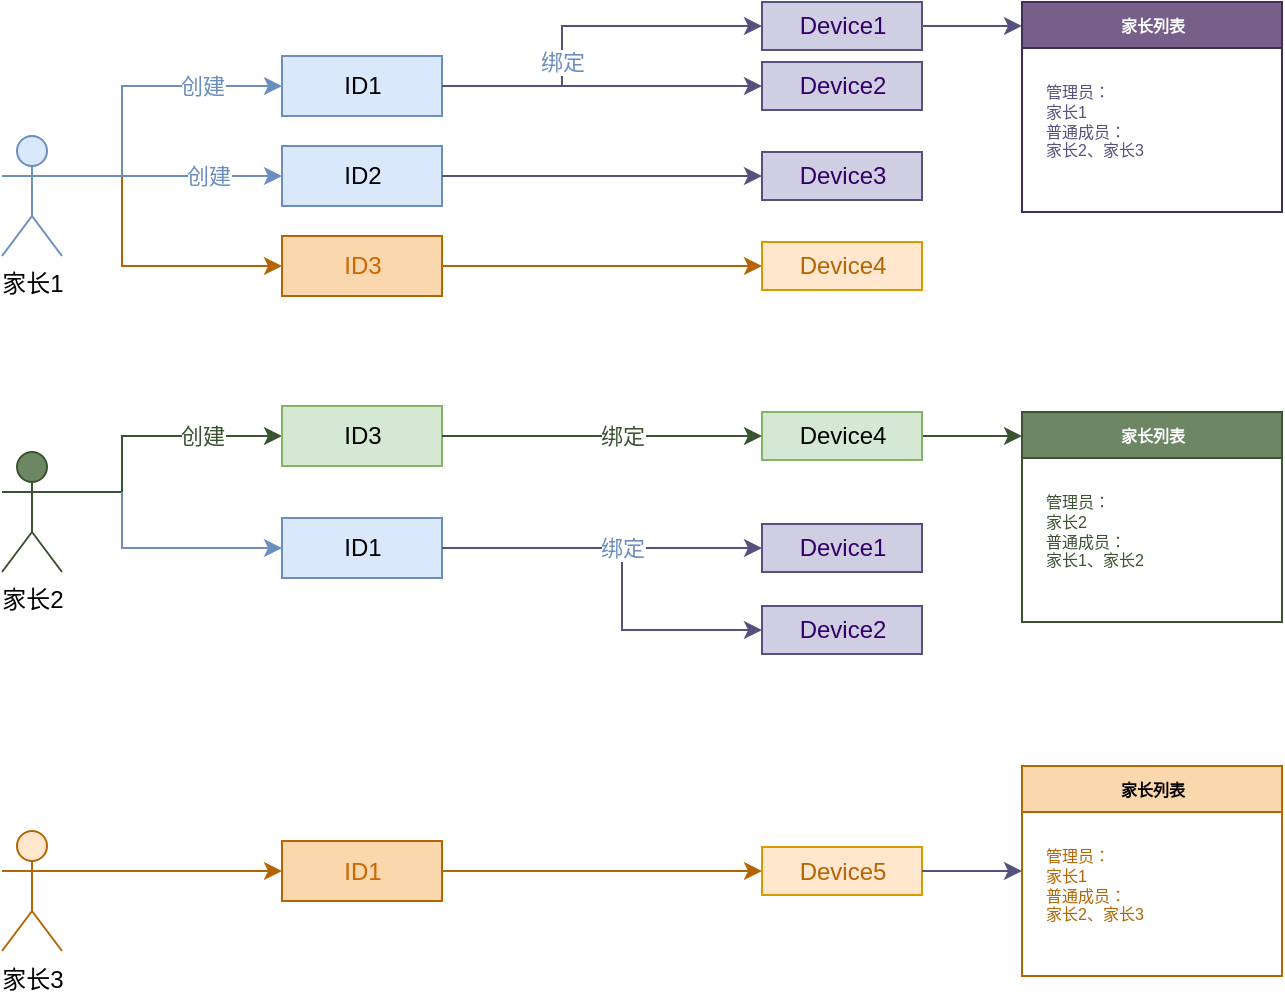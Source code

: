 <mxfile version="14.6.10" type="github">
  <diagram id="KCBV3hlvJQdjvj2Q_8EK" name="第 1 页">
    <mxGraphModel dx="1332" dy="898" grid="1" gridSize="10" guides="1" tooltips="1" connect="1" arrows="1" fold="1" page="1" pageScale="1" pageWidth="827" pageHeight="1169" math="0" shadow="0">
      <root>
        <mxCell id="0" />
        <mxCell id="1" parent="0" />
        <mxCell id="B9y7Y_qLmK_6oBP0jbWP-81" value="创建" style="edgeStyle=orthogonalEdgeStyle;rounded=0;orthogonalLoop=1;jettySize=auto;html=1;entryX=0;entryY=0.5;entryDx=0;entryDy=0;exitX=1;exitY=0.333;exitDx=0;exitDy=0;exitPerimeter=0;strokeColor=#3A5431;fontColor=#3A5431;" edge="1" parent="1" target="B9y7Y_qLmK_6oBP0jbWP-88" source="B9y7Y_qLmK_6oBP0jbWP-82">
          <mxGeometry y="-58" as="geometry">
            <mxPoint x="130" y="302" as="sourcePoint" />
            <Array as="points">
              <mxPoint x="130" y="305" />
              <mxPoint x="130" y="277" />
            </Array>
            <mxPoint x="15" y="-14" as="offset" />
          </mxGeometry>
        </mxCell>
        <mxCell id="B9y7Y_qLmK_6oBP0jbWP-104" style="edgeStyle=orthogonalEdgeStyle;rounded=0;orthogonalLoop=1;jettySize=auto;html=1;entryX=0;entryY=0.5;entryDx=0;entryDy=0;fontSize=8;fontColor=#6C8EBF;strokeColor=#6C8EBF;" edge="1" parent="1" target="B9y7Y_qLmK_6oBP0jbWP-85">
          <mxGeometry relative="1" as="geometry">
            <mxPoint x="130" y="305" as="sourcePoint" />
            <Array as="points">
              <mxPoint x="130" y="305" />
              <mxPoint x="130" y="333" />
            </Array>
          </mxGeometry>
        </mxCell>
        <mxCell id="B9y7Y_qLmK_6oBP0jbWP-82" value="&lt;font color=&quot;#000000&quot;&gt;家长2&lt;/font&gt;" style="shape=umlActor;verticalLabelPosition=bottom;verticalAlign=top;html=1;fillColor=#6d8764;strokeColor=#3A5431;fontColor=#ffffff;" vertex="1" parent="1">
          <mxGeometry x="70" y="285" width="30" height="60" as="geometry" />
        </mxCell>
        <mxCell id="B9y7Y_qLmK_6oBP0jbWP-107" style="edgeStyle=orthogonalEdgeStyle;rounded=0;orthogonalLoop=1;jettySize=auto;html=1;exitX=1;exitY=0.5;exitDx=0;exitDy=0;fontSize=8;fontColor=#B46504;strokeColor=#56517E;entryX=0;entryY=0.5;entryDx=0;entryDy=0;" edge="1" parent="1" source="B9y7Y_qLmK_6oBP0jbWP-85" target="B9y7Y_qLmK_6oBP0jbWP-105">
          <mxGeometry relative="1" as="geometry">
            <mxPoint x="420" y="372" as="targetPoint" />
            <Array as="points">
              <mxPoint x="380" y="333" />
              <mxPoint x="380" y="374" />
            </Array>
          </mxGeometry>
        </mxCell>
        <mxCell id="B9y7Y_qLmK_6oBP0jbWP-85" value="ID1" style="html=1;fillColor=#dae8fc;strokeColor=#6c8ebf;" vertex="1" parent="1">
          <mxGeometry x="210" y="318" width="80" height="30" as="geometry" />
        </mxCell>
        <mxCell id="B9y7Y_qLmK_6oBP0jbWP-88" value="ID3" style="html=1;fillColor=#d5e8d4;strokeColor=#82b366;" vertex="1" parent="1">
          <mxGeometry x="210" y="262" width="80" height="30" as="geometry" />
        </mxCell>
        <mxCell id="B9y7Y_qLmK_6oBP0jbWP-93" value="" style="edgeStyle=orthogonalEdgeStyle;rounded=0;orthogonalLoop=1;jettySize=auto;html=1;entryX=0;entryY=0.5;entryDx=0;entryDy=0;strokeColor=#56517E;" edge="1" parent="1" source="B9y7Y_qLmK_6oBP0jbWP-83">
          <mxGeometry x="70" y="290" as="geometry">
            <Array as="points">
              <mxPoint x="380" y="335" />
              <mxPoint x="380" y="335" />
            </Array>
            <mxPoint x="450" y="335" as="targetPoint" />
          </mxGeometry>
        </mxCell>
        <mxCell id="B9y7Y_qLmK_6oBP0jbWP-95" value="Device1" style="html=1;fillColor=#d0cee2;strokeColor=#56517e;fontColor=#330066;" vertex="1" parent="1">
          <mxGeometry x="450" y="321" width="80" height="24" as="geometry" />
        </mxCell>
        <mxCell id="B9y7Y_qLmK_6oBP0jbWP-96" style="edgeStyle=orthogonalEdgeStyle;rounded=0;orthogonalLoop=1;jettySize=auto;html=1;exitX=1;exitY=0.5;exitDx=0;exitDy=0;entryX=0;entryY=0.5;entryDx=0;entryDy=0;fontColor=#6C8EBF;strokeColor=#56517E;" edge="1" parent="1" source="B9y7Y_qLmK_6oBP0jbWP-85" target="B9y7Y_qLmK_6oBP0jbWP-95">
          <mxGeometry x="70" y="232" as="geometry" />
        </mxCell>
        <mxCell id="B9y7Y_qLmK_6oBP0jbWP-97" value="绑定" style="edgeLabel;html=1;align=center;verticalAlign=middle;resizable=0;points=[];fontColor=#6C8EBF;" vertex="1" connectable="0" parent="B9y7Y_qLmK_6oBP0jbWP-96">
          <mxGeometry x="0.385" relative="1" as="geometry">
            <mxPoint x="-21" as="offset" />
          </mxGeometry>
        </mxCell>
        <mxCell id="B9y7Y_qLmK_6oBP0jbWP-108" style="edgeStyle=orthogonalEdgeStyle;rounded=0;orthogonalLoop=1;jettySize=auto;html=1;exitX=1;exitY=0.5;exitDx=0;exitDy=0;entryX=0;entryY=0.5;entryDx=0;entryDy=0;fontSize=8;fontColor=#B46504;strokeColor=#3A5431;" edge="1" parent="1" source="B9y7Y_qLmK_6oBP0jbWP-98">
          <mxGeometry relative="1" as="geometry">
            <mxPoint x="580" y="277" as="targetPoint" />
          </mxGeometry>
        </mxCell>
        <mxCell id="B9y7Y_qLmK_6oBP0jbWP-98" value="Device4" style="html=1;fillColor=#d5e8d4;strokeColor=#82b366;" vertex="1" parent="1">
          <mxGeometry x="450" y="265" width="80" height="24" as="geometry" />
        </mxCell>
        <mxCell id="B9y7Y_qLmK_6oBP0jbWP-99" style="edgeStyle=orthogonalEdgeStyle;rounded=0;orthogonalLoop=1;jettySize=auto;html=1;exitX=1;exitY=0.5;exitDx=0;exitDy=0;fontColor=#CC6600;strokeColor=#3A5431;" edge="1" parent="1" source="B9y7Y_qLmK_6oBP0jbWP-88" target="B9y7Y_qLmK_6oBP0jbWP-98">
          <mxGeometry x="70" y="232" as="geometry" />
        </mxCell>
        <mxCell id="B9y7Y_qLmK_6oBP0jbWP-100" value="绑定" style="edgeLabel;html=1;align=center;verticalAlign=middle;resizable=0;points=[];fontColor=#3A5431;" vertex="1" connectable="0" parent="B9y7Y_qLmK_6oBP0jbWP-99">
          <mxGeometry x="0.333" relative="1" as="geometry">
            <mxPoint x="-17" as="offset" />
          </mxGeometry>
        </mxCell>
        <mxCell id="B9y7Y_qLmK_6oBP0jbWP-105" value="Device2" style="html=1;fillColor=#d0cee2;strokeColor=#56517e;fontColor=#330066;" vertex="1" parent="1">
          <mxGeometry x="450" y="362" width="80" height="24" as="geometry" />
        </mxCell>
        <mxCell id="B9y7Y_qLmK_6oBP0jbWP-113" value="家长列表" style="swimlane;rounded=0;glass=0;sketch=0;fontSize=8;fontColor=#ffffff;strokeColor=#3A5431;align=center;html=1;fillColor=#6d8764;" vertex="1" parent="1">
          <mxGeometry x="580" y="265" width="130" height="105" as="geometry">
            <mxRectangle x="580" y="323" width="80" height="23" as="alternateBounds" />
          </mxGeometry>
        </mxCell>
        <mxCell id="B9y7Y_qLmK_6oBP0jbWP-114" value="管理员：&lt;br&gt;家长2&lt;br&gt;普通成员：&lt;br&gt;家长1、家长2" style="text;html=1;align=left;verticalAlign=middle;resizable=0;points=[];autosize=1;strokeColor=none;fontSize=8;fontColor=#3A5431;" vertex="1" parent="B9y7Y_qLmK_6oBP0jbWP-113">
          <mxGeometry x="10" y="35" width="90" height="50" as="geometry" />
        </mxCell>
        <mxCell id="B9y7Y_qLmK_6oBP0jbWP-12" style="edgeStyle=orthogonalEdgeStyle;rounded=0;orthogonalLoop=1;jettySize=auto;html=1;entryX=0;entryY=0.5;entryDx=0;entryDy=0;strokeColor=#B46504;" edge="1" parent="1" target="B9y7Y_qLmK_6oBP0jbWP-10">
          <mxGeometry x="70" y="57" as="geometry">
            <mxPoint x="130" y="147" as="sourcePoint" />
            <Array as="points">
              <mxPoint x="130" y="147" />
              <mxPoint x="130" y="192" />
            </Array>
          </mxGeometry>
        </mxCell>
        <mxCell id="B9y7Y_qLmK_6oBP0jbWP-1" value="家长1" style="shape=umlActor;verticalLabelPosition=bottom;verticalAlign=top;html=1;fillColor=#dae8fc;strokeColor=#6c8ebf;" vertex="1" parent="1">
          <mxGeometry x="70" y="127" width="30" height="60" as="geometry" />
        </mxCell>
        <mxCell id="B9y7Y_qLmK_6oBP0jbWP-5" value="ID1" style="html=1;fillColor=#dae8fc;strokeColor=#6c8ebf;" vertex="1" parent="1">
          <mxGeometry x="210" y="87" width="80" height="30" as="geometry" />
        </mxCell>
        <mxCell id="B9y7Y_qLmK_6oBP0jbWP-4" value="创建" style="edgeStyle=orthogonalEdgeStyle;rounded=0;orthogonalLoop=1;jettySize=auto;html=1;exitX=1;exitY=0.333;exitDx=0;exitDy=0;exitPerimeter=0;strokeColor=#6C8EBF;fontColor=#6C8EBF;" edge="1" parent="1" source="B9y7Y_qLmK_6oBP0jbWP-1" target="B9y7Y_qLmK_6oBP0jbWP-5">
          <mxGeometry as="geometry">
            <mxPoint x="160" y="137" as="targetPoint" />
            <Array as="points">
              <mxPoint x="130" y="147" />
              <mxPoint x="130" y="102" />
            </Array>
            <mxPoint x="15" y="-22" as="offset" />
          </mxGeometry>
        </mxCell>
        <mxCell id="B9y7Y_qLmK_6oBP0jbWP-6" value="ID2" style="html=1;fillColor=#dae8fc;strokeColor=#6c8ebf;" vertex="1" parent="1">
          <mxGeometry x="210" y="132" width="80" height="30" as="geometry" />
        </mxCell>
        <mxCell id="B9y7Y_qLmK_6oBP0jbWP-9" style="edgeStyle=orthogonalEdgeStyle;rounded=0;orthogonalLoop=1;jettySize=auto;html=1;exitX=1;exitY=0.333;exitDx=0;exitDy=0;exitPerimeter=0;entryX=0;entryY=0.5;entryDx=0;entryDy=0;strokeColor=#6C8EBF;" edge="1" parent="1" source="B9y7Y_qLmK_6oBP0jbWP-1" target="B9y7Y_qLmK_6oBP0jbWP-6">
          <mxGeometry x="70" y="57" as="geometry">
            <Array as="points">
              <mxPoint x="120" y="147" />
              <mxPoint x="120" y="147" />
            </Array>
          </mxGeometry>
        </mxCell>
        <mxCell id="B9y7Y_qLmK_6oBP0jbWP-46" value="创建" style="edgeLabel;html=1;align=center;verticalAlign=middle;resizable=0;points=[];fontColor=#6C8EBF;" vertex="1" connectable="0" parent="B9y7Y_qLmK_6oBP0jbWP-9">
          <mxGeometry x="0.387" y="1" relative="1" as="geometry">
            <mxPoint x="-4" y="1" as="offset" />
          </mxGeometry>
        </mxCell>
        <mxCell id="B9y7Y_qLmK_6oBP0jbWP-10" value="ID3" style="html=1;fillColor=#fad7ac;strokeColor=#b46504;fontColor=#CC6600;" vertex="1" parent="1">
          <mxGeometry x="210" y="177" width="80" height="30" as="geometry" />
        </mxCell>
        <mxCell id="B9y7Y_qLmK_6oBP0jbWP-117" style="edgeStyle=orthogonalEdgeStyle;rounded=0;orthogonalLoop=1;jettySize=auto;html=1;exitX=1;exitY=0.5;exitDx=0;exitDy=0;entryX=0;entryY=0.114;entryDx=0;entryDy=0;entryPerimeter=0;fontSize=8;fontColor=#3A5431;strokeColor=#56517E;" edge="1" parent="1" source="B9y7Y_qLmK_6oBP0jbWP-13" target="B9y7Y_qLmK_6oBP0jbWP-115">
          <mxGeometry x="70" y="57" as="geometry" />
        </mxCell>
        <mxCell id="B9y7Y_qLmK_6oBP0jbWP-13" value="Device1" style="html=1;fillColor=#d0cee2;strokeColor=#56517e;fontColor=#330066;" vertex="1" parent="1">
          <mxGeometry x="450" y="60" width="80" height="24" as="geometry" />
        </mxCell>
        <mxCell id="B9y7Y_qLmK_6oBP0jbWP-19" style="edgeStyle=orthogonalEdgeStyle;rounded=0;orthogonalLoop=1;jettySize=auto;html=1;exitX=1;exitY=0.5;exitDx=0;exitDy=0;entryX=0;entryY=0.5;entryDx=0;entryDy=0;fontColor=#330066;strokeColor=#56517E;" edge="1" parent="1" source="B9y7Y_qLmK_6oBP0jbWP-5" target="B9y7Y_qLmK_6oBP0jbWP-13">
          <mxGeometry x="70" y="57" as="geometry">
            <Array as="points">
              <mxPoint x="350" y="102" />
              <mxPoint x="350" y="72" />
            </Array>
          </mxGeometry>
        </mxCell>
        <mxCell id="B9y7Y_qLmK_6oBP0jbWP-50" value="绑定" style="edgeLabel;html=1;align=center;verticalAlign=middle;resizable=0;points=[];fontColor=#6C8EBF;" vertex="1" connectable="0" parent="B9y7Y_qLmK_6oBP0jbWP-19">
          <mxGeometry x="0.411" y="-2" relative="1" as="geometry">
            <mxPoint x="-44" y="16" as="offset" />
          </mxGeometry>
        </mxCell>
        <mxCell id="B9y7Y_qLmK_6oBP0jbWP-15" value="Device2" style="html=1;fillColor=#d0cee2;strokeColor=#56517e;fontColor=#330066;" vertex="1" parent="1">
          <mxGeometry x="450" y="90" width="80" height="24" as="geometry" />
        </mxCell>
        <mxCell id="B9y7Y_qLmK_6oBP0jbWP-14" value="" style="edgeStyle=orthogonalEdgeStyle;rounded=0;orthogonalLoop=1;jettySize=auto;html=1;entryX=0;entryY=0.5;entryDx=0;entryDy=0;strokeColor=#56517E;" edge="1" parent="1" source="B9y7Y_qLmK_6oBP0jbWP-5" target="B9y7Y_qLmK_6oBP0jbWP-15">
          <mxGeometry x="70" y="57" as="geometry">
            <Array as="points">
              <mxPoint x="380" y="102" />
              <mxPoint x="380" y="102" />
            </Array>
          </mxGeometry>
        </mxCell>
        <mxCell id="B9y7Y_qLmK_6oBP0jbWP-52" value="" style="edgeLabel;html=1;align=center;verticalAlign=middle;resizable=0;points=[];fontColor=#6C8EBF;" vertex="1" connectable="0" parent="B9y7Y_qLmK_6oBP0jbWP-14">
          <mxGeometry x="0.302" y="-1" relative="1" as="geometry">
            <mxPoint x="6" as="offset" />
          </mxGeometry>
        </mxCell>
        <mxCell id="B9y7Y_qLmK_6oBP0jbWP-17" value="Device3" style="html=1;fillColor=#d0cee2;strokeColor=#56517e;fontColor=#330066;" vertex="1" parent="1">
          <mxGeometry x="450" y="135" width="80" height="24" as="geometry" />
        </mxCell>
        <mxCell id="B9y7Y_qLmK_6oBP0jbWP-49" style="edgeStyle=orthogonalEdgeStyle;rounded=0;orthogonalLoop=1;jettySize=auto;html=1;exitX=1;exitY=0.5;exitDx=0;exitDy=0;entryX=0;entryY=0.5;entryDx=0;entryDy=0;fontColor=#6C8EBF;strokeColor=#56517E;" edge="1" parent="1" source="B9y7Y_qLmK_6oBP0jbWP-6" target="B9y7Y_qLmK_6oBP0jbWP-17">
          <mxGeometry x="70" y="57" as="geometry" />
        </mxCell>
        <mxCell id="B9y7Y_qLmK_6oBP0jbWP-22" value="Device4" style="html=1;fillColor=#ffe6cc;strokeColor=#d79b00;fontColor=#B46504;" vertex="1" parent="1">
          <mxGeometry x="450" y="180" width="80" height="24" as="geometry" />
        </mxCell>
        <mxCell id="B9y7Y_qLmK_6oBP0jbWP-23" style="edgeStyle=orthogonalEdgeStyle;rounded=0;orthogonalLoop=1;jettySize=auto;html=1;exitX=1;exitY=0.5;exitDx=0;exitDy=0;fontColor=#CC6600;strokeColor=#B46504;" edge="1" parent="1" source="B9y7Y_qLmK_6oBP0jbWP-10" target="B9y7Y_qLmK_6oBP0jbWP-22">
          <mxGeometry x="70" y="57" as="geometry" />
        </mxCell>
        <mxCell id="B9y7Y_qLmK_6oBP0jbWP-115" value="家长列表" style="swimlane;rounded=0;glass=0;sketch=0;fontSize=8;fontColor=#ffffff;strokeColor=#432D57;align=center;html=1;fillColor=#76608a;" vertex="1" parent="1">
          <mxGeometry x="580" y="60" width="130" height="105" as="geometry">
            <mxRectangle x="580" y="323" width="80" height="23" as="alternateBounds" />
          </mxGeometry>
        </mxCell>
        <mxCell id="B9y7Y_qLmK_6oBP0jbWP-116" value="管理员：&lt;br&gt;家长1&lt;br&gt;普通成员：&lt;br&gt;家长2、家长3" style="text;html=1;align=left;verticalAlign=middle;resizable=0;points=[];autosize=1;strokeColor=none;fontSize=8;fontColor=#56517E;" vertex="1" parent="B9y7Y_qLmK_6oBP0jbWP-115">
          <mxGeometry x="10" y="35" width="90" height="50" as="geometry" />
        </mxCell>
        <mxCell id="B9y7Y_qLmK_6oBP0jbWP-135" style="edgeStyle=orthogonalEdgeStyle;rounded=0;orthogonalLoop=1;jettySize=auto;html=1;exitX=1;exitY=0.5;exitDx=0;exitDy=0;entryX=0;entryY=0.5;entryDx=0;entryDy=0;fontColor=#6C8EBF;strokeColor=#56517E;" edge="1" parent="1" target="B9y7Y_qLmK_6oBP0jbWP-134">
          <mxGeometry x="70" y="510" as="geometry">
            <mxPoint x="290" y="600" as="sourcePoint" />
          </mxGeometry>
        </mxCell>
        <mxCell id="B9y7Y_qLmK_6oBP0jbWP-144" value="" style="group" vertex="1" connectable="0" parent="1">
          <mxGeometry x="70" y="442" width="640" height="105" as="geometry" />
        </mxCell>
        <mxCell id="B9y7Y_qLmK_6oBP0jbWP-120" value="家长3" style="shape=umlActor;verticalLabelPosition=bottom;verticalAlign=top;html=1;fillColor=#ffe6cc;strokeColor=#B46504;" vertex="1" parent="B9y7Y_qLmK_6oBP0jbWP-144">
          <mxGeometry y="32.5" width="30" height="60" as="geometry" />
        </mxCell>
        <mxCell id="B9y7Y_qLmK_6oBP0jbWP-126" value="ID1" style="html=1;fillColor=#fad7ac;strokeColor=#b46504;fontColor=#CC6600;" vertex="1" parent="B9y7Y_qLmK_6oBP0jbWP-144">
          <mxGeometry x="140" y="37.5" width="80" height="30" as="geometry" />
        </mxCell>
        <mxCell id="B9y7Y_qLmK_6oBP0jbWP-119" style="edgeStyle=orthogonalEdgeStyle;rounded=0;orthogonalLoop=1;jettySize=auto;html=1;entryX=0;entryY=0.5;entryDx=0;entryDy=0;strokeColor=#B46504;exitX=1;exitY=0.333;exitDx=0;exitDy=0;exitPerimeter=0;" edge="1" parent="B9y7Y_qLmK_6oBP0jbWP-144" target="B9y7Y_qLmK_6oBP0jbWP-126" source="B9y7Y_qLmK_6oBP0jbWP-120">
          <mxGeometry y="-37.5" as="geometry">
            <mxPoint x="60" y="52.5" as="sourcePoint" />
            <Array as="points">
              <mxPoint x="90" y="52.5" />
              <mxPoint x="90" y="52.5" />
            </Array>
          </mxGeometry>
        </mxCell>
        <mxCell id="B9y7Y_qLmK_6oBP0jbWP-136" value="Device5" style="html=1;fillColor=#ffe6cc;strokeColor=#d79b00;fontColor=#B46504;" vertex="1" parent="B9y7Y_qLmK_6oBP0jbWP-144">
          <mxGeometry x="380" y="40.5" width="80" height="24" as="geometry" />
        </mxCell>
        <mxCell id="B9y7Y_qLmK_6oBP0jbWP-137" style="edgeStyle=orthogonalEdgeStyle;rounded=0;orthogonalLoop=1;jettySize=auto;html=1;exitX=1;exitY=0.5;exitDx=0;exitDy=0;fontColor=#CC6600;strokeColor=#B46504;" edge="1" parent="B9y7Y_qLmK_6oBP0jbWP-144" source="B9y7Y_qLmK_6oBP0jbWP-126" target="B9y7Y_qLmK_6oBP0jbWP-136">
          <mxGeometry y="-82.5" as="geometry" />
        </mxCell>
        <mxCell id="B9y7Y_qLmK_6oBP0jbWP-138" value="家长列表" style="swimlane;rounded=0;glass=0;sketch=0;fontSize=8;strokeColor=#b46504;align=center;html=1;fillColor=#fad7ac;" vertex="1" parent="B9y7Y_qLmK_6oBP0jbWP-144">
          <mxGeometry x="510" width="130" height="105" as="geometry">
            <mxRectangle x="580" y="323" width="80" height="23" as="alternateBounds" />
          </mxGeometry>
        </mxCell>
        <mxCell id="B9y7Y_qLmK_6oBP0jbWP-139" value="管理员：&lt;br&gt;家长1&lt;br&gt;普通成员：&lt;br&gt;家长2、家长3" style="text;html=1;align=left;verticalAlign=middle;resizable=0;points=[];autosize=1;strokeColor=none;fontSize=8;fontColor=#B46504;" vertex="1" parent="B9y7Y_qLmK_6oBP0jbWP-138">
          <mxGeometry x="10" y="35" width="90" height="50" as="geometry" />
        </mxCell>
        <mxCell id="B9y7Y_qLmK_6oBP0jbWP-143" style="edgeStyle=orthogonalEdgeStyle;rounded=0;orthogonalLoop=1;jettySize=auto;html=1;exitX=1;exitY=0.5;exitDx=0;exitDy=0;fontSize=8;fontColor=#56517E;strokeColor=#56517E;" edge="1" parent="B9y7Y_qLmK_6oBP0jbWP-144" source="B9y7Y_qLmK_6oBP0jbWP-136" target="B9y7Y_qLmK_6oBP0jbWP-138">
          <mxGeometry relative="1" as="geometry" />
        </mxCell>
      </root>
    </mxGraphModel>
  </diagram>
</mxfile>
